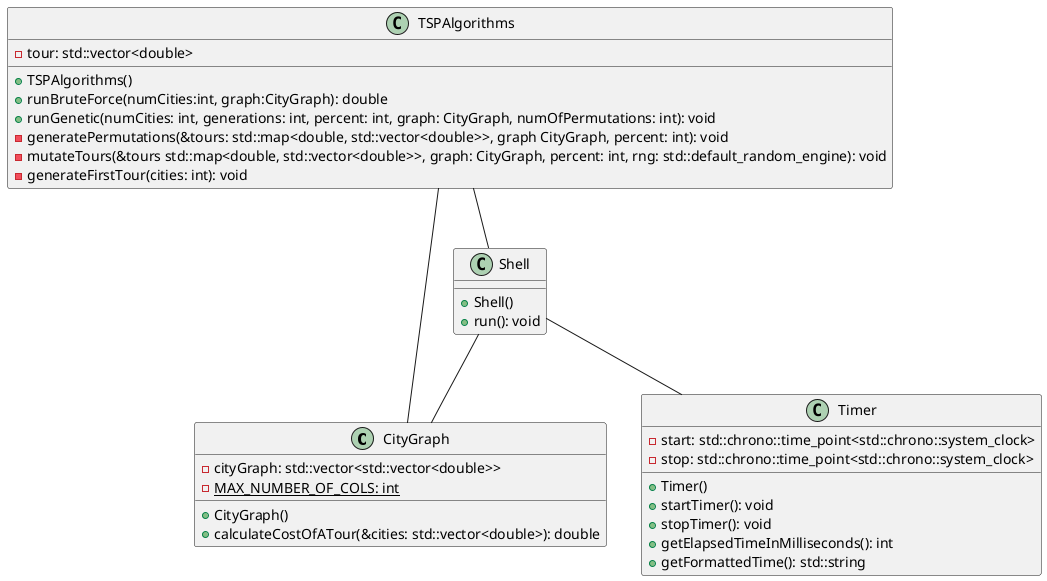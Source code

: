 @startuml
 


class CityGraph{
    -cityGraph: std::vector<std::vector<double>>
    -MAX_NUMBER_OF_COLS: int{static}
    +CityGraph()
    +calculateCostOfATour(&cities: std::vector<double>): double
}

class Timer{
    -start: std::chrono::time_point<std::chrono::system_clock> 
    -stop: std::chrono::time_point<std::chrono::system_clock> 
    +Timer()
    +startTimer(): void
    +stopTimer(): void
    +getElapsedTimeInMilliseconds(): int
    +getFormattedTime(): std::string

}
    class Shell{
        +Shell()
        +run(): void
    }

    class TSPAlgorithms{
    -tour: std::vector<double>
    +TSPAlgorithms()
    +runBruteForce(numCities:int, graph:CityGraph): double
    +runGenetic(numCities: int, generations: int, percent: int, graph: CityGraph, numOfPermutations: int): void
    -generatePermutations(&tours: std::map<double, std::vector<double>>, graph CityGraph, percent: int): void
    -mutateTours(&tours std::map<double, std::vector<double>>, graph: CityGraph, percent: int, rng: std::default_random_engine): void
    -generateFirstTour(cities: int): void
}
    
    
    TSPAlgorithms--Shell
    TSPAlgorithms--CityGraph
    Shell--CityGraph
    Shell--Timer
    
@enduml